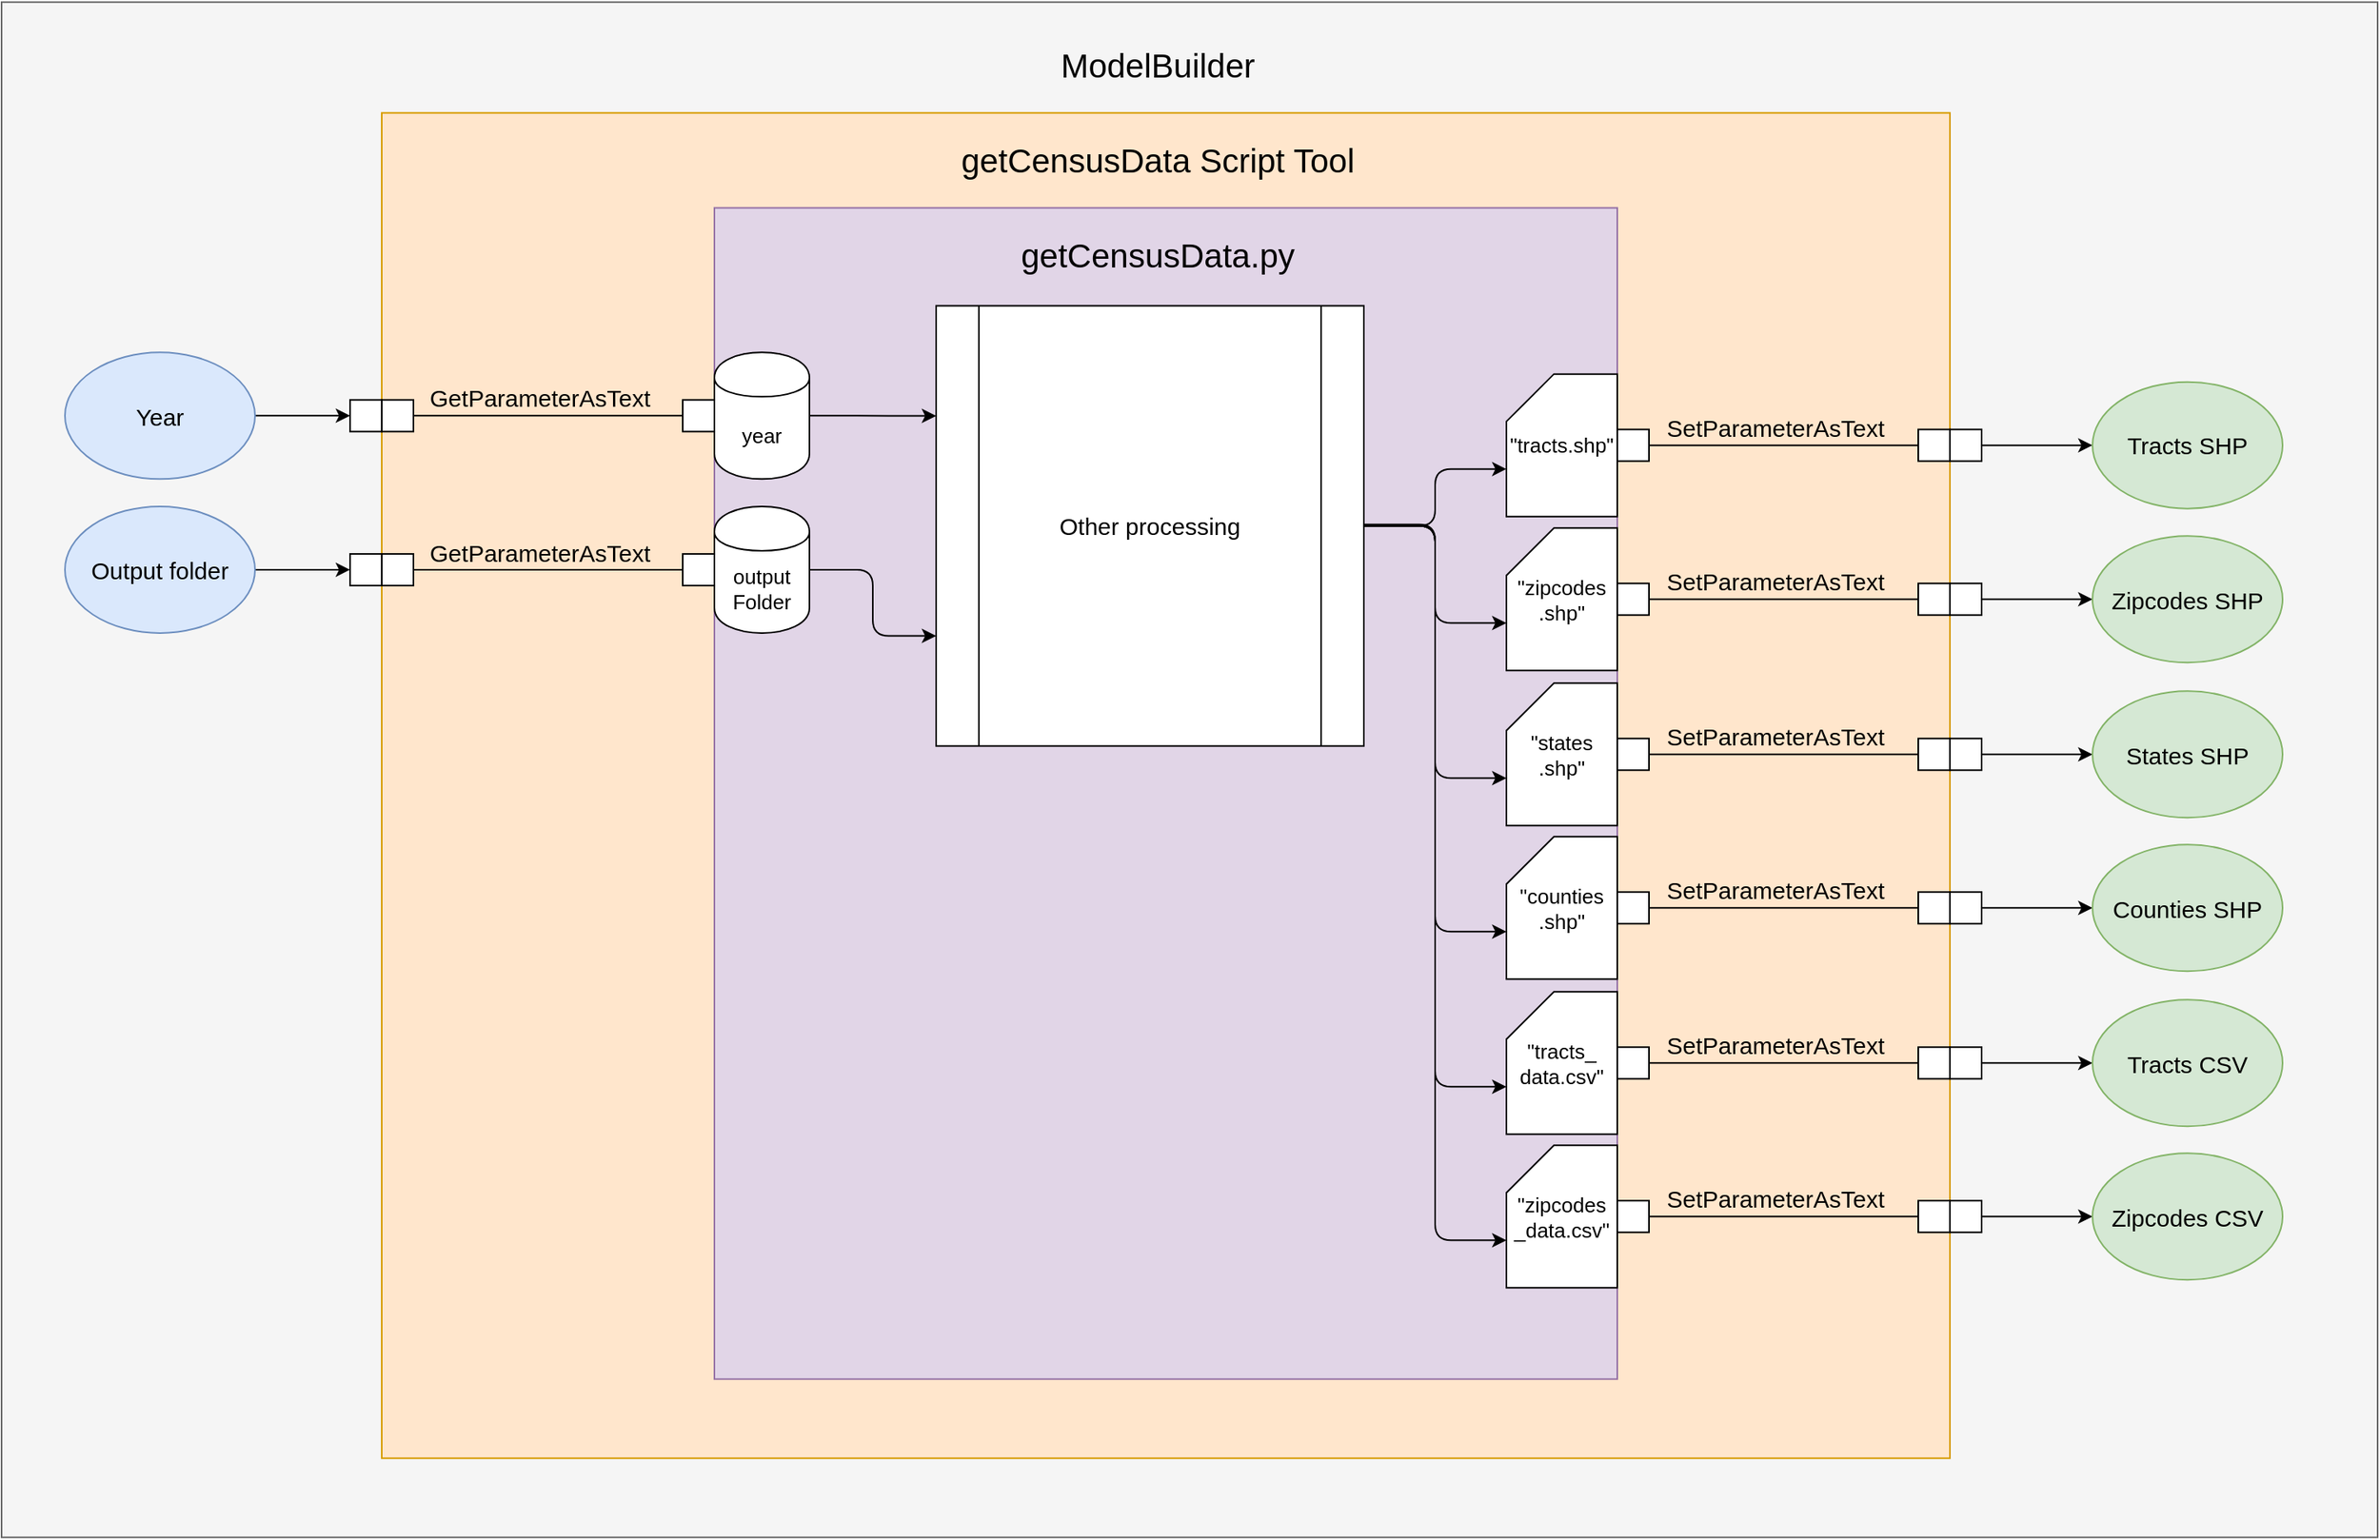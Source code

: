 <mxfile version="12.4.2" type="device" pages="1"><diagram id="XXXC7-P8tramdR8TqVVX" name="Page-1"><mxGraphModel dx="5067" dy="1960" grid="0" gridSize="10" guides="1" tooltips="1" connect="1" arrows="1" fold="1" page="1" pageScale="1" pageWidth="1700" pageHeight="1100" math="0" shadow="0"><root><mxCell id="0"/><mxCell id="1" parent="0"/><mxCell id="0gjDb3B1VRaI3upYkkb3-136" value="" style="rounded=0;whiteSpace=wrap;html=1;fontSize=15;fillColor=#f5f5f5;strokeColor=#666666;fontColor=#333333;" vertex="1" parent="1"><mxGeometry x="-1607" y="63.33" width="1500" height="970" as="geometry"/></mxCell><mxCell id="0gjDb3B1VRaI3upYkkb3-131" value="" style="rounded=0;whiteSpace=wrap;html=1;fontSize=15;fillColor=#ffe6cc;strokeColor=#d79b00;" vertex="1" parent="1"><mxGeometry x="-1367" y="133.33" width="990" height="850" as="geometry"/></mxCell><mxCell id="0gjDb3B1VRaI3upYkkb3-115" value="" style="rounded=0;whiteSpace=wrap;html=1;fontSize=15;fillColor=#e1d5e7;strokeColor=#9673a6;" vertex="1" parent="1"><mxGeometry x="-1157" y="193.33" width="570" height="740" as="geometry"/></mxCell><mxCell id="0gjDb3B1VRaI3upYkkb3-20" value="" style="whiteSpace=wrap;html=1;aspect=fixed;" vertex="1" parent="1"><mxGeometry x="-1387" y="314.68" width="20" height="20" as="geometry"/></mxCell><mxCell id="0gjDb3B1VRaI3upYkkb3-58" value="" style="edgeStyle=orthogonalEdgeStyle;rounded=0;orthogonalLoop=1;jettySize=auto;html=1;fontSize=15;startArrow=classic;startFill=1;endArrow=none;endFill=0;" edge="1" parent="1" source="0gjDb3B1VRaI3upYkkb3-21" target="0gjDb3B1VRaI3upYkkb3-52"><mxGeometry relative="1" as="geometry"/></mxCell><mxCell id="0gjDb3B1VRaI3upYkkb3-21" value="Tracts SHP" style="ellipse;whiteSpace=wrap;html=1;fillColor=#d5e8d4;strokeColor=#82b366;fontSize=15;" vertex="1" parent="1"><mxGeometry x="-287" y="303.33" width="120" height="80" as="geometry"/></mxCell><mxCell id="0gjDb3B1VRaI3upYkkb3-35" value="" style="edgeStyle=orthogonalEdgeStyle;rounded=0;orthogonalLoop=1;jettySize=auto;html=1;" edge="1" parent="1" source="0gjDb3B1VRaI3upYkkb3-22" target="0gjDb3B1VRaI3upYkkb3-20"><mxGeometry relative="1" as="geometry"/></mxCell><mxCell id="0gjDb3B1VRaI3upYkkb3-22" value="Year" style="ellipse;whiteSpace=wrap;html=1;fillColor=#dae8fc;strokeColor=#6c8ebf;fontSize=15;" vertex="1" parent="1"><mxGeometry x="-1567" y="284.68" width="120" height="80" as="geometry"/></mxCell><mxCell id="0gjDb3B1VRaI3upYkkb3-59" value="" style="edgeStyle=orthogonalEdgeStyle;rounded=0;orthogonalLoop=1;jettySize=auto;html=1;fontSize=15;startArrow=classic;startFill=1;endArrow=none;endFill=0;" edge="1" parent="1" source="0gjDb3B1VRaI3upYkkb3-28" target="0gjDb3B1VRaI3upYkkb3-53"><mxGeometry relative="1" as="geometry"/></mxCell><mxCell id="0gjDb3B1VRaI3upYkkb3-28" value="Zipcodes SHP" style="ellipse;whiteSpace=wrap;html=1;fillColor=#d5e8d4;strokeColor=#82b366;fontSize=15;" vertex="1" parent="1"><mxGeometry x="-287" y="400.62" width="120" height="80" as="geometry"/></mxCell><mxCell id="0gjDb3B1VRaI3upYkkb3-60" value="" style="edgeStyle=orthogonalEdgeStyle;rounded=0;orthogonalLoop=1;jettySize=auto;html=1;fontSize=15;startArrow=classic;startFill=1;endArrow=none;endFill=0;" edge="1" parent="1" source="0gjDb3B1VRaI3upYkkb3-29" target="0gjDb3B1VRaI3upYkkb3-54"><mxGeometry relative="1" as="geometry"/></mxCell><mxCell id="0gjDb3B1VRaI3upYkkb3-29" value="States SHP" style="ellipse;whiteSpace=wrap;html=1;fillColor=#d5e8d4;strokeColor=#82b366;fontSize=15;" vertex="1" parent="1"><mxGeometry x="-287" y="498.62" width="120" height="80" as="geometry"/></mxCell><mxCell id="0gjDb3B1VRaI3upYkkb3-61" value="" style="edgeStyle=orthogonalEdgeStyle;rounded=0;orthogonalLoop=1;jettySize=auto;html=1;fontSize=15;startArrow=classic;startFill=1;endArrow=none;endFill=0;" edge="1" parent="1" source="0gjDb3B1VRaI3upYkkb3-30" target="0gjDb3B1VRaI3upYkkb3-55"><mxGeometry relative="1" as="geometry"/></mxCell><mxCell id="0gjDb3B1VRaI3upYkkb3-30" value="Counties SHP" style="ellipse;whiteSpace=wrap;html=1;fillColor=#d5e8d4;strokeColor=#82b366;fontSize=15;" vertex="1" parent="1"><mxGeometry x="-287" y="595.62" width="120" height="80" as="geometry"/></mxCell><mxCell id="0gjDb3B1VRaI3upYkkb3-62" value="" style="edgeStyle=orthogonalEdgeStyle;rounded=0;orthogonalLoop=1;jettySize=auto;html=1;fontSize=15;startArrow=classic;startFill=1;endArrow=none;endFill=0;" edge="1" parent="1" source="0gjDb3B1VRaI3upYkkb3-31" target="0gjDb3B1VRaI3upYkkb3-56"><mxGeometry relative="1" as="geometry"/></mxCell><mxCell id="0gjDb3B1VRaI3upYkkb3-31" value="Tracts CSV" style="ellipse;whiteSpace=wrap;html=1;fillColor=#d5e8d4;strokeColor=#82b366;fontSize=15;" vertex="1" parent="1"><mxGeometry x="-287" y="693.62" width="120" height="80" as="geometry"/></mxCell><mxCell id="0gjDb3B1VRaI3upYkkb3-63" value="" style="edgeStyle=orthogonalEdgeStyle;rounded=0;orthogonalLoop=1;jettySize=auto;html=1;fontSize=15;startArrow=classic;startFill=1;endArrow=none;endFill=0;" edge="1" parent="1" source="0gjDb3B1VRaI3upYkkb3-32" target="0gjDb3B1VRaI3upYkkb3-57"><mxGeometry relative="1" as="geometry"/></mxCell><mxCell id="0gjDb3B1VRaI3upYkkb3-32" value="Zipcodes CSV" style="ellipse;whiteSpace=wrap;html=1;fillColor=#d5e8d4;strokeColor=#82b366;fontSize=15;" vertex="1" parent="1"><mxGeometry x="-287" y="790.62" width="120" height="80" as="geometry"/></mxCell><mxCell id="0gjDb3B1VRaI3upYkkb3-37" value="" style="edgeStyle=orthogonalEdgeStyle;rounded=0;orthogonalLoop=1;jettySize=auto;html=1;" edge="1" parent="1" source="0gjDb3B1VRaI3upYkkb3-33" target="0gjDb3B1VRaI3upYkkb3-36"><mxGeometry relative="1" as="geometry"/></mxCell><mxCell id="0gjDb3B1VRaI3upYkkb3-33" value="Output folder" style="ellipse;whiteSpace=wrap;html=1;fillColor=#dae8fc;strokeColor=#6c8ebf;fontSize=15;" vertex="1" parent="1"><mxGeometry x="-1567" y="381.97" width="120" height="80" as="geometry"/></mxCell><mxCell id="0gjDb3B1VRaI3upYkkb3-36" value="" style="whiteSpace=wrap;html=1;aspect=fixed;" vertex="1" parent="1"><mxGeometry x="-1387" y="411.97" width="20" height="20" as="geometry"/></mxCell><mxCell id="0gjDb3B1VRaI3upYkkb3-38" value="" style="whiteSpace=wrap;html=1;aspect=fixed;" vertex="1" parent="1"><mxGeometry x="-1367" y="314.68" width="20" height="20" as="geometry"/></mxCell><mxCell id="0gjDb3B1VRaI3upYkkb3-39" value="" style="whiteSpace=wrap;html=1;aspect=fixed;" vertex="1" parent="1"><mxGeometry x="-1367" y="411.97" width="20" height="20" as="geometry"/></mxCell><mxCell id="0gjDb3B1VRaI3upYkkb3-42" value="" style="whiteSpace=wrap;html=1;aspect=fixed;" vertex="1" parent="1"><mxGeometry x="-1177" y="314.68" width="20" height="20" as="geometry"/></mxCell><mxCell id="0gjDb3B1VRaI3upYkkb3-43" value="" style="whiteSpace=wrap;html=1;aspect=fixed;" vertex="1" parent="1"><mxGeometry x="-1177" y="411.97" width="20" height="20" as="geometry"/></mxCell><mxCell id="0gjDb3B1VRaI3upYkkb3-47" value="" style="endArrow=none;html=1;entryX=0;entryY=0.5;entryDx=0;entryDy=0;exitX=1;exitY=0.5;exitDx=0;exitDy=0;" edge="1" parent="1" source="0gjDb3B1VRaI3upYkkb3-38" target="0gjDb3B1VRaI3upYkkb3-42"><mxGeometry width="50" height="50" relative="1" as="geometry"><mxPoint x="-1317" y="515.56" as="sourcePoint"/><mxPoint x="-1267" y="465.56" as="targetPoint"/></mxGeometry></mxCell><mxCell id="0gjDb3B1VRaI3upYkkb3-48" value="" style="endArrow=none;html=1;entryX=0;entryY=0.5;entryDx=0;entryDy=0;exitX=1;exitY=0.5;exitDx=0;exitDy=0;" edge="1" parent="1" source="0gjDb3B1VRaI3upYkkb3-39" target="0gjDb3B1VRaI3upYkkb3-43"><mxGeometry width="50" height="50" relative="1" as="geometry"><mxPoint x="-1337" y="334.68" as="sourcePoint"/><mxPoint x="-1187" y="334.68" as="targetPoint"/></mxGeometry></mxCell><mxCell id="0gjDb3B1VRaI3upYkkb3-49" value="GetParameterAsText" style="text;html=1;strokeColor=none;fillColor=none;align=center;verticalAlign=middle;whiteSpace=wrap;rounded=0;fontSize=15;" vertex="1" parent="1"><mxGeometry x="-1327" y="303.33" width="120" height="20" as="geometry"/></mxCell><mxCell id="0gjDb3B1VRaI3upYkkb3-51" value="GetParameterAsText" style="text;html=1;strokeColor=none;fillColor=none;align=center;verticalAlign=middle;whiteSpace=wrap;rounded=0;fontSize=15;" vertex="1" parent="1"><mxGeometry x="-1327" y="400.62" width="120" height="20" as="geometry"/></mxCell><mxCell id="0gjDb3B1VRaI3upYkkb3-52" value="" style="whiteSpace=wrap;html=1;aspect=fixed;" vertex="1" parent="1"><mxGeometry x="-377" y="333.33" width="20" height="20" as="geometry"/></mxCell><mxCell id="0gjDb3B1VRaI3upYkkb3-53" value="" style="whiteSpace=wrap;html=1;aspect=fixed;" vertex="1" parent="1"><mxGeometry x="-377" y="430.62" width="20" height="20" as="geometry"/></mxCell><mxCell id="0gjDb3B1VRaI3upYkkb3-54" value="" style="whiteSpace=wrap;html=1;aspect=fixed;" vertex="1" parent="1"><mxGeometry x="-377" y="528.62" width="20" height="20" as="geometry"/></mxCell><mxCell id="0gjDb3B1VRaI3upYkkb3-55" value="" style="whiteSpace=wrap;html=1;aspect=fixed;" vertex="1" parent="1"><mxGeometry x="-377" y="625.62" width="20" height="20" as="geometry"/></mxCell><mxCell id="0gjDb3B1VRaI3upYkkb3-56" value="" style="whiteSpace=wrap;html=1;aspect=fixed;" vertex="1" parent="1"><mxGeometry x="-377" y="723.62" width="20" height="20" as="geometry"/></mxCell><mxCell id="0gjDb3B1VRaI3upYkkb3-57" value="" style="whiteSpace=wrap;html=1;aspect=fixed;" vertex="1" parent="1"><mxGeometry x="-377" y="820.62" width="20" height="20" as="geometry"/></mxCell><mxCell id="0gjDb3B1VRaI3upYkkb3-68" value="" style="whiteSpace=wrap;html=1;aspect=fixed;" vertex="1" parent="1"><mxGeometry x="-587" y="333.33" width="20" height="20" as="geometry"/></mxCell><mxCell id="0gjDb3B1VRaI3upYkkb3-69" value="" style="whiteSpace=wrap;html=1;aspect=fixed;" vertex="1" parent="1"><mxGeometry x="-397" y="333.33" width="20" height="20" as="geometry"/></mxCell><mxCell id="0gjDb3B1VRaI3upYkkb3-70" value="" style="endArrow=none;html=1;entryX=0;entryY=0.5;entryDx=0;entryDy=0;exitX=1;exitY=0.5;exitDx=0;exitDy=0;" edge="1" parent="1" source="0gjDb3B1VRaI3upYkkb3-68" target="0gjDb3B1VRaI3upYkkb3-69"><mxGeometry width="50" height="50" relative="1" as="geometry"><mxPoint x="-537" y="534.21" as="sourcePoint"/><mxPoint x="-487" y="484.21" as="targetPoint"/></mxGeometry></mxCell><mxCell id="0gjDb3B1VRaI3upYkkb3-71" value="SetParameterAsText" style="text;html=1;strokeColor=none;fillColor=none;align=center;verticalAlign=middle;whiteSpace=wrap;rounded=0;fontSize=15;" vertex="1" parent="1"><mxGeometry x="-547" y="321.98" width="120" height="20" as="geometry"/></mxCell><mxCell id="0gjDb3B1VRaI3upYkkb3-72" value="" style="whiteSpace=wrap;html=1;aspect=fixed;" vertex="1" parent="1"><mxGeometry x="-587" y="430.62" width="20" height="20" as="geometry"/></mxCell><mxCell id="0gjDb3B1VRaI3upYkkb3-73" value="" style="whiteSpace=wrap;html=1;aspect=fixed;" vertex="1" parent="1"><mxGeometry x="-397" y="430.62" width="20" height="20" as="geometry"/></mxCell><mxCell id="0gjDb3B1VRaI3upYkkb3-74" value="" style="endArrow=none;html=1;entryX=0;entryY=0.5;entryDx=0;entryDy=0;exitX=1;exitY=0.5;exitDx=0;exitDy=0;" edge="1" parent="1" source="0gjDb3B1VRaI3upYkkb3-72" target="0gjDb3B1VRaI3upYkkb3-73"><mxGeometry width="50" height="50" relative="1" as="geometry"><mxPoint x="-537" y="631.5" as="sourcePoint"/><mxPoint x="-487" y="581.5" as="targetPoint"/></mxGeometry></mxCell><mxCell id="0gjDb3B1VRaI3upYkkb3-75" value="SetParameterAsText" style="text;html=1;strokeColor=none;fillColor=none;align=center;verticalAlign=middle;whiteSpace=wrap;rounded=0;fontSize=15;" vertex="1" parent="1"><mxGeometry x="-547" y="419.27" width="120" height="20" as="geometry"/></mxCell><mxCell id="0gjDb3B1VRaI3upYkkb3-76" value="" style="whiteSpace=wrap;html=1;aspect=fixed;" vertex="1" parent="1"><mxGeometry x="-587" y="528.62" width="20" height="20" as="geometry"/></mxCell><mxCell id="0gjDb3B1VRaI3upYkkb3-77" value="" style="whiteSpace=wrap;html=1;aspect=fixed;" vertex="1" parent="1"><mxGeometry x="-397" y="528.62" width="20" height="20" as="geometry"/></mxCell><mxCell id="0gjDb3B1VRaI3upYkkb3-78" value="" style="endArrow=none;html=1;entryX=0;entryY=0.5;entryDx=0;entryDy=0;exitX=1;exitY=0.5;exitDx=0;exitDy=0;" edge="1" parent="1" source="0gjDb3B1VRaI3upYkkb3-76" target="0gjDb3B1VRaI3upYkkb3-77"><mxGeometry width="50" height="50" relative="1" as="geometry"><mxPoint x="-537" y="729.5" as="sourcePoint"/><mxPoint x="-487" y="679.5" as="targetPoint"/></mxGeometry></mxCell><mxCell id="0gjDb3B1VRaI3upYkkb3-79" value="SetParameterAsText" style="text;html=1;strokeColor=none;fillColor=none;align=center;verticalAlign=middle;whiteSpace=wrap;rounded=0;fontSize=15;" vertex="1" parent="1"><mxGeometry x="-547" y="517.27" width="120" height="20" as="geometry"/></mxCell><mxCell id="0gjDb3B1VRaI3upYkkb3-84" value="" style="whiteSpace=wrap;html=1;aspect=fixed;" vertex="1" parent="1"><mxGeometry x="-587" y="625.62" width="20" height="20" as="geometry"/></mxCell><mxCell id="0gjDb3B1VRaI3upYkkb3-85" value="" style="whiteSpace=wrap;html=1;aspect=fixed;" vertex="1" parent="1"><mxGeometry x="-397" y="625.62" width="20" height="20" as="geometry"/></mxCell><mxCell id="0gjDb3B1VRaI3upYkkb3-86" value="" style="endArrow=none;html=1;entryX=0;entryY=0.5;entryDx=0;entryDy=0;exitX=1;exitY=0.5;exitDx=0;exitDy=0;" edge="1" parent="1" source="0gjDb3B1VRaI3upYkkb3-84" target="0gjDb3B1VRaI3upYkkb3-85"><mxGeometry width="50" height="50" relative="1" as="geometry"><mxPoint x="-537" y="826.5" as="sourcePoint"/><mxPoint x="-487" y="776.5" as="targetPoint"/></mxGeometry></mxCell><mxCell id="0gjDb3B1VRaI3upYkkb3-87" value="SetParameterAsText" style="text;html=1;strokeColor=none;fillColor=none;align=center;verticalAlign=middle;whiteSpace=wrap;rounded=0;fontSize=15;" vertex="1" parent="1"><mxGeometry x="-547" y="614.27" width="120" height="20" as="geometry"/></mxCell><mxCell id="0gjDb3B1VRaI3upYkkb3-88" value="" style="whiteSpace=wrap;html=1;aspect=fixed;" vertex="1" parent="1"><mxGeometry x="-587" y="723.62" width="20" height="20" as="geometry"/></mxCell><mxCell id="0gjDb3B1VRaI3upYkkb3-89" value="" style="whiteSpace=wrap;html=1;aspect=fixed;" vertex="1" parent="1"><mxGeometry x="-397" y="723.62" width="20" height="20" as="geometry"/></mxCell><mxCell id="0gjDb3B1VRaI3upYkkb3-90" value="" style="endArrow=none;html=1;entryX=0;entryY=0.5;entryDx=0;entryDy=0;exitX=1;exitY=0.5;exitDx=0;exitDy=0;" edge="1" parent="1" source="0gjDb3B1VRaI3upYkkb3-88" target="0gjDb3B1VRaI3upYkkb3-89"><mxGeometry width="50" height="50" relative="1" as="geometry"><mxPoint x="-537" y="924.5" as="sourcePoint"/><mxPoint x="-487" y="874.5" as="targetPoint"/></mxGeometry></mxCell><mxCell id="0gjDb3B1VRaI3upYkkb3-91" value="SetParameterAsText" style="text;html=1;strokeColor=none;fillColor=none;align=center;verticalAlign=middle;whiteSpace=wrap;rounded=0;fontSize=15;" vertex="1" parent="1"><mxGeometry x="-547" y="712.27" width="120" height="20" as="geometry"/></mxCell><mxCell id="0gjDb3B1VRaI3upYkkb3-92" value="" style="whiteSpace=wrap;html=1;aspect=fixed;" vertex="1" parent="1"><mxGeometry x="-587" y="820.62" width="20" height="20" as="geometry"/></mxCell><mxCell id="0gjDb3B1VRaI3upYkkb3-93" value="" style="whiteSpace=wrap;html=1;aspect=fixed;" vertex="1" parent="1"><mxGeometry x="-397" y="820.62" width="20" height="20" as="geometry"/></mxCell><mxCell id="0gjDb3B1VRaI3upYkkb3-94" value="" style="endArrow=none;html=1;entryX=0;entryY=0.5;entryDx=0;entryDy=0;exitX=1;exitY=0.5;exitDx=0;exitDy=0;" edge="1" parent="1" source="0gjDb3B1VRaI3upYkkb3-92" target="0gjDb3B1VRaI3upYkkb3-93"><mxGeometry width="50" height="50" relative="1" as="geometry"><mxPoint x="-537" y="1021.5" as="sourcePoint"/><mxPoint x="-487" y="971.5" as="targetPoint"/></mxGeometry></mxCell><mxCell id="0gjDb3B1VRaI3upYkkb3-95" value="SetParameterAsText" style="text;html=1;strokeColor=none;fillColor=none;align=center;verticalAlign=middle;whiteSpace=wrap;rounded=0;fontSize=15;" vertex="1" parent="1"><mxGeometry x="-547" y="809.27" width="120" height="20" as="geometry"/></mxCell><mxCell id="0gjDb3B1VRaI3upYkkb3-96" value="year" style="shape=cylinder;whiteSpace=wrap;html=1;boundedLbl=1;backgroundOutline=1;fontSize=13;" vertex="1" parent="1"><mxGeometry x="-1157" y="284.68" width="60" height="80" as="geometry"/></mxCell><mxCell id="0gjDb3B1VRaI3upYkkb3-97" value="output&lt;br style=&quot;font-size: 13px;&quot;&gt;Folder" style="shape=cylinder;whiteSpace=wrap;html=1;boundedLbl=1;backgroundOutline=1;fontSize=13;" vertex="1" parent="1"><mxGeometry x="-1157" y="381.97" width="60" height="80" as="geometry"/></mxCell><mxCell id="0gjDb3B1VRaI3upYkkb3-106" value="&quot;tracts.shp&quot;" style="shape=card;whiteSpace=wrap;html=1;fontSize=13;" vertex="1" parent="1"><mxGeometry x="-657" y="298.33" width="70" height="90" as="geometry"/></mxCell><mxCell id="0gjDb3B1VRaI3upYkkb3-108" value="&quot;zipcodes&lt;br&gt;.shp&quot;" style="shape=card;whiteSpace=wrap;html=1;fontSize=13;" vertex="1" parent="1"><mxGeometry x="-657" y="395.62" width="70" height="90" as="geometry"/></mxCell><mxCell id="0gjDb3B1VRaI3upYkkb3-109" value="&quot;states&lt;br&gt;.shp&quot;" style="shape=card;whiteSpace=wrap;html=1;fontSize=13;" vertex="1" parent="1"><mxGeometry x="-657" y="493.62" width="70" height="90" as="geometry"/></mxCell><mxCell id="0gjDb3B1VRaI3upYkkb3-110" value="&quot;counties&lt;br&gt;.shp&quot;" style="shape=card;whiteSpace=wrap;html=1;fontSize=13;" vertex="1" parent="1"><mxGeometry x="-657" y="590.62" width="70" height="90" as="geometry"/></mxCell><mxCell id="0gjDb3B1VRaI3upYkkb3-111" value="&quot;tracts_&lt;br&gt;data.csv&quot;" style="shape=card;whiteSpace=wrap;html=1;fontSize=13;" vertex="1" parent="1"><mxGeometry x="-657" y="688.62" width="70" height="90" as="geometry"/></mxCell><mxCell id="0gjDb3B1VRaI3upYkkb3-112" value="&quot;zipcodes&lt;br&gt;_data.csv&quot;" style="shape=card;whiteSpace=wrap;html=1;fontSize=13;" vertex="1" parent="1"><mxGeometry x="-657" y="785.62" width="70" height="90" as="geometry"/></mxCell><mxCell id="0gjDb3B1VRaI3upYkkb3-116" value="Other processing" style="shape=process;whiteSpace=wrap;html=1;backgroundOutline=1;fontSize=15;" vertex="1" parent="1"><mxGeometry x="-1017" y="255.21" width="270" height="278.12" as="geometry"/></mxCell><mxCell id="0gjDb3B1VRaI3upYkkb3-122" value="" style="edgeStyle=elbowEdgeStyle;elbow=horizontal;endArrow=classic;html=1;fontSize=15;entryX=0;entryY=0.25;entryDx=0;entryDy=0;exitX=1;exitY=0.5;exitDx=0;exitDy=0;" edge="1" parent="1" source="0gjDb3B1VRaI3upYkkb3-96" target="0gjDb3B1VRaI3upYkkb3-116"><mxGeometry width="50" height="50" relative="1" as="geometry"><mxPoint x="-1567" y="1013.33" as="sourcePoint"/><mxPoint x="-1517" y="963.33" as="targetPoint"/></mxGeometry></mxCell><mxCell id="0gjDb3B1VRaI3upYkkb3-123" value="" style="edgeStyle=elbowEdgeStyle;elbow=horizontal;endArrow=classic;html=1;fontSize=15;entryX=0;entryY=0.75;entryDx=0;entryDy=0;exitX=1;exitY=0.5;exitDx=0;exitDy=0;" edge="1" parent="1" source="0gjDb3B1VRaI3upYkkb3-97" target="0gjDb3B1VRaI3upYkkb3-116"><mxGeometry width="50" height="50" relative="1" as="geometry"><mxPoint x="-1087.143" y="334.759" as="sourcePoint"/><mxPoint x="-1007.143" y="323.33" as="targetPoint"/></mxGeometry></mxCell><mxCell id="0gjDb3B1VRaI3upYkkb3-124" value="" style="edgeStyle=elbowEdgeStyle;elbow=horizontal;endArrow=classic;html=1;fontSize=15;entryX=0;entryY=0;entryDx=0;entryDy=60;exitX=1;exitY=0.5;exitDx=0;exitDy=0;entryPerimeter=0;" edge="1" parent="1" source="0gjDb3B1VRaI3upYkkb3-116" target="0gjDb3B1VRaI3upYkkb3-106"><mxGeometry width="50" height="50" relative="1" as="geometry"><mxPoint x="-1087.143" y="431.901" as="sourcePoint"/><mxPoint x="-1007.143" y="473.33" as="targetPoint"/></mxGeometry></mxCell><mxCell id="0gjDb3B1VRaI3upYkkb3-126" value="" style="edgeStyle=elbowEdgeStyle;elbow=horizontal;endArrow=classic;html=1;fontSize=15;entryX=0;entryY=0;entryDx=0;entryDy=60;exitX=1;exitY=0.5;exitDx=0;exitDy=0;entryPerimeter=0;" edge="1" parent="1" source="0gjDb3B1VRaI3upYkkb3-116" target="0gjDb3B1VRaI3upYkkb3-108"><mxGeometry width="50" height="50" relative="1" as="geometry"><mxPoint x="-737.143" y="404.759" as="sourcePoint"/><mxPoint x="-647.143" y="369.044" as="targetPoint"/></mxGeometry></mxCell><mxCell id="0gjDb3B1VRaI3upYkkb3-127" value="" style="edgeStyle=elbowEdgeStyle;elbow=horizontal;endArrow=classic;html=1;fontSize=15;entryX=0;entryY=0;entryDx=0;entryDy=60;exitX=1;exitY=0.5;exitDx=0;exitDy=0;entryPerimeter=0;" edge="1" parent="1" source="0gjDb3B1VRaI3upYkkb3-116" target="0gjDb3B1VRaI3upYkkb3-109"><mxGeometry width="50" height="50" relative="1" as="geometry"><mxPoint x="-727.143" y="414.759" as="sourcePoint"/><mxPoint x="-637.143" y="379.044" as="targetPoint"/></mxGeometry></mxCell><mxCell id="0gjDb3B1VRaI3upYkkb3-128" value="" style="edgeStyle=elbowEdgeStyle;elbow=horizontal;endArrow=classic;html=1;fontSize=15;entryX=0;entryY=0;entryDx=0;entryDy=60;entryPerimeter=0;" edge="1" parent="1" target="0gjDb3B1VRaI3upYkkb3-110"><mxGeometry width="50" height="50" relative="1" as="geometry"><mxPoint x="-747" y="393.33" as="sourcePoint"/><mxPoint x="-627.143" y="389.044" as="targetPoint"/></mxGeometry></mxCell><mxCell id="0gjDb3B1VRaI3upYkkb3-129" value="" style="edgeStyle=elbowEdgeStyle;elbow=horizontal;endArrow=classic;html=1;fontSize=15;entryX=0;entryY=0;entryDx=0;entryDy=60;exitX=1;exitY=0.5;exitDx=0;exitDy=0;entryPerimeter=0;" edge="1" parent="1" source="0gjDb3B1VRaI3upYkkb3-116" target="0gjDb3B1VRaI3upYkkb3-111"><mxGeometry width="50" height="50" relative="1" as="geometry"><mxPoint x="-707.143" y="434.759" as="sourcePoint"/><mxPoint x="-617.143" y="399.044" as="targetPoint"/></mxGeometry></mxCell><mxCell id="0gjDb3B1VRaI3upYkkb3-130" value="" style="edgeStyle=elbowEdgeStyle;elbow=horizontal;endArrow=classic;html=1;fontSize=15;entryX=0;entryY=0;entryDx=0;entryDy=60;exitX=1;exitY=0.5;exitDx=0;exitDy=0;entryPerimeter=0;" edge="1" parent="1" source="0gjDb3B1VRaI3upYkkb3-116" target="0gjDb3B1VRaI3upYkkb3-112"><mxGeometry width="50" height="50" relative="1" as="geometry"><mxPoint x="-697.143" y="444.759" as="sourcePoint"/><mxPoint x="-607.143" y="409.044" as="targetPoint"/></mxGeometry></mxCell><mxCell id="0gjDb3B1VRaI3upYkkb3-132" value="&lt;font style=&quot;font-size: 21px&quot;&gt;getCensusData.py&lt;/font&gt;" style="text;html=1;strokeColor=none;fillColor=none;align=center;verticalAlign=middle;whiteSpace=wrap;rounded=0;fontSize=13;" vertex="1" parent="1"><mxGeometry x="-972" y="213.33" width="190" height="20" as="geometry"/></mxCell><mxCell id="0gjDb3B1VRaI3upYkkb3-133" value="&lt;font style=&quot;font-size: 21px&quot;&gt;getCensusData Script Tool&lt;/font&gt;" style="text;html=1;strokeColor=none;fillColor=none;align=center;verticalAlign=middle;whiteSpace=wrap;rounded=0;fontSize=13;" vertex="1" parent="1"><mxGeometry x="-1027" y="153.33" width="300" height="20" as="geometry"/></mxCell><mxCell id="0gjDb3B1VRaI3upYkkb3-137" value="&lt;span style=&quot;font-size: 21px&quot;&gt;ModelBuilder&lt;/span&gt;" style="text;html=1;strokeColor=none;fillColor=none;align=center;verticalAlign=middle;whiteSpace=wrap;rounded=0;fontSize=13;" vertex="1" parent="1"><mxGeometry x="-1027" y="93.33" width="300" height="20" as="geometry"/></mxCell></root></mxGraphModel></diagram></mxfile>